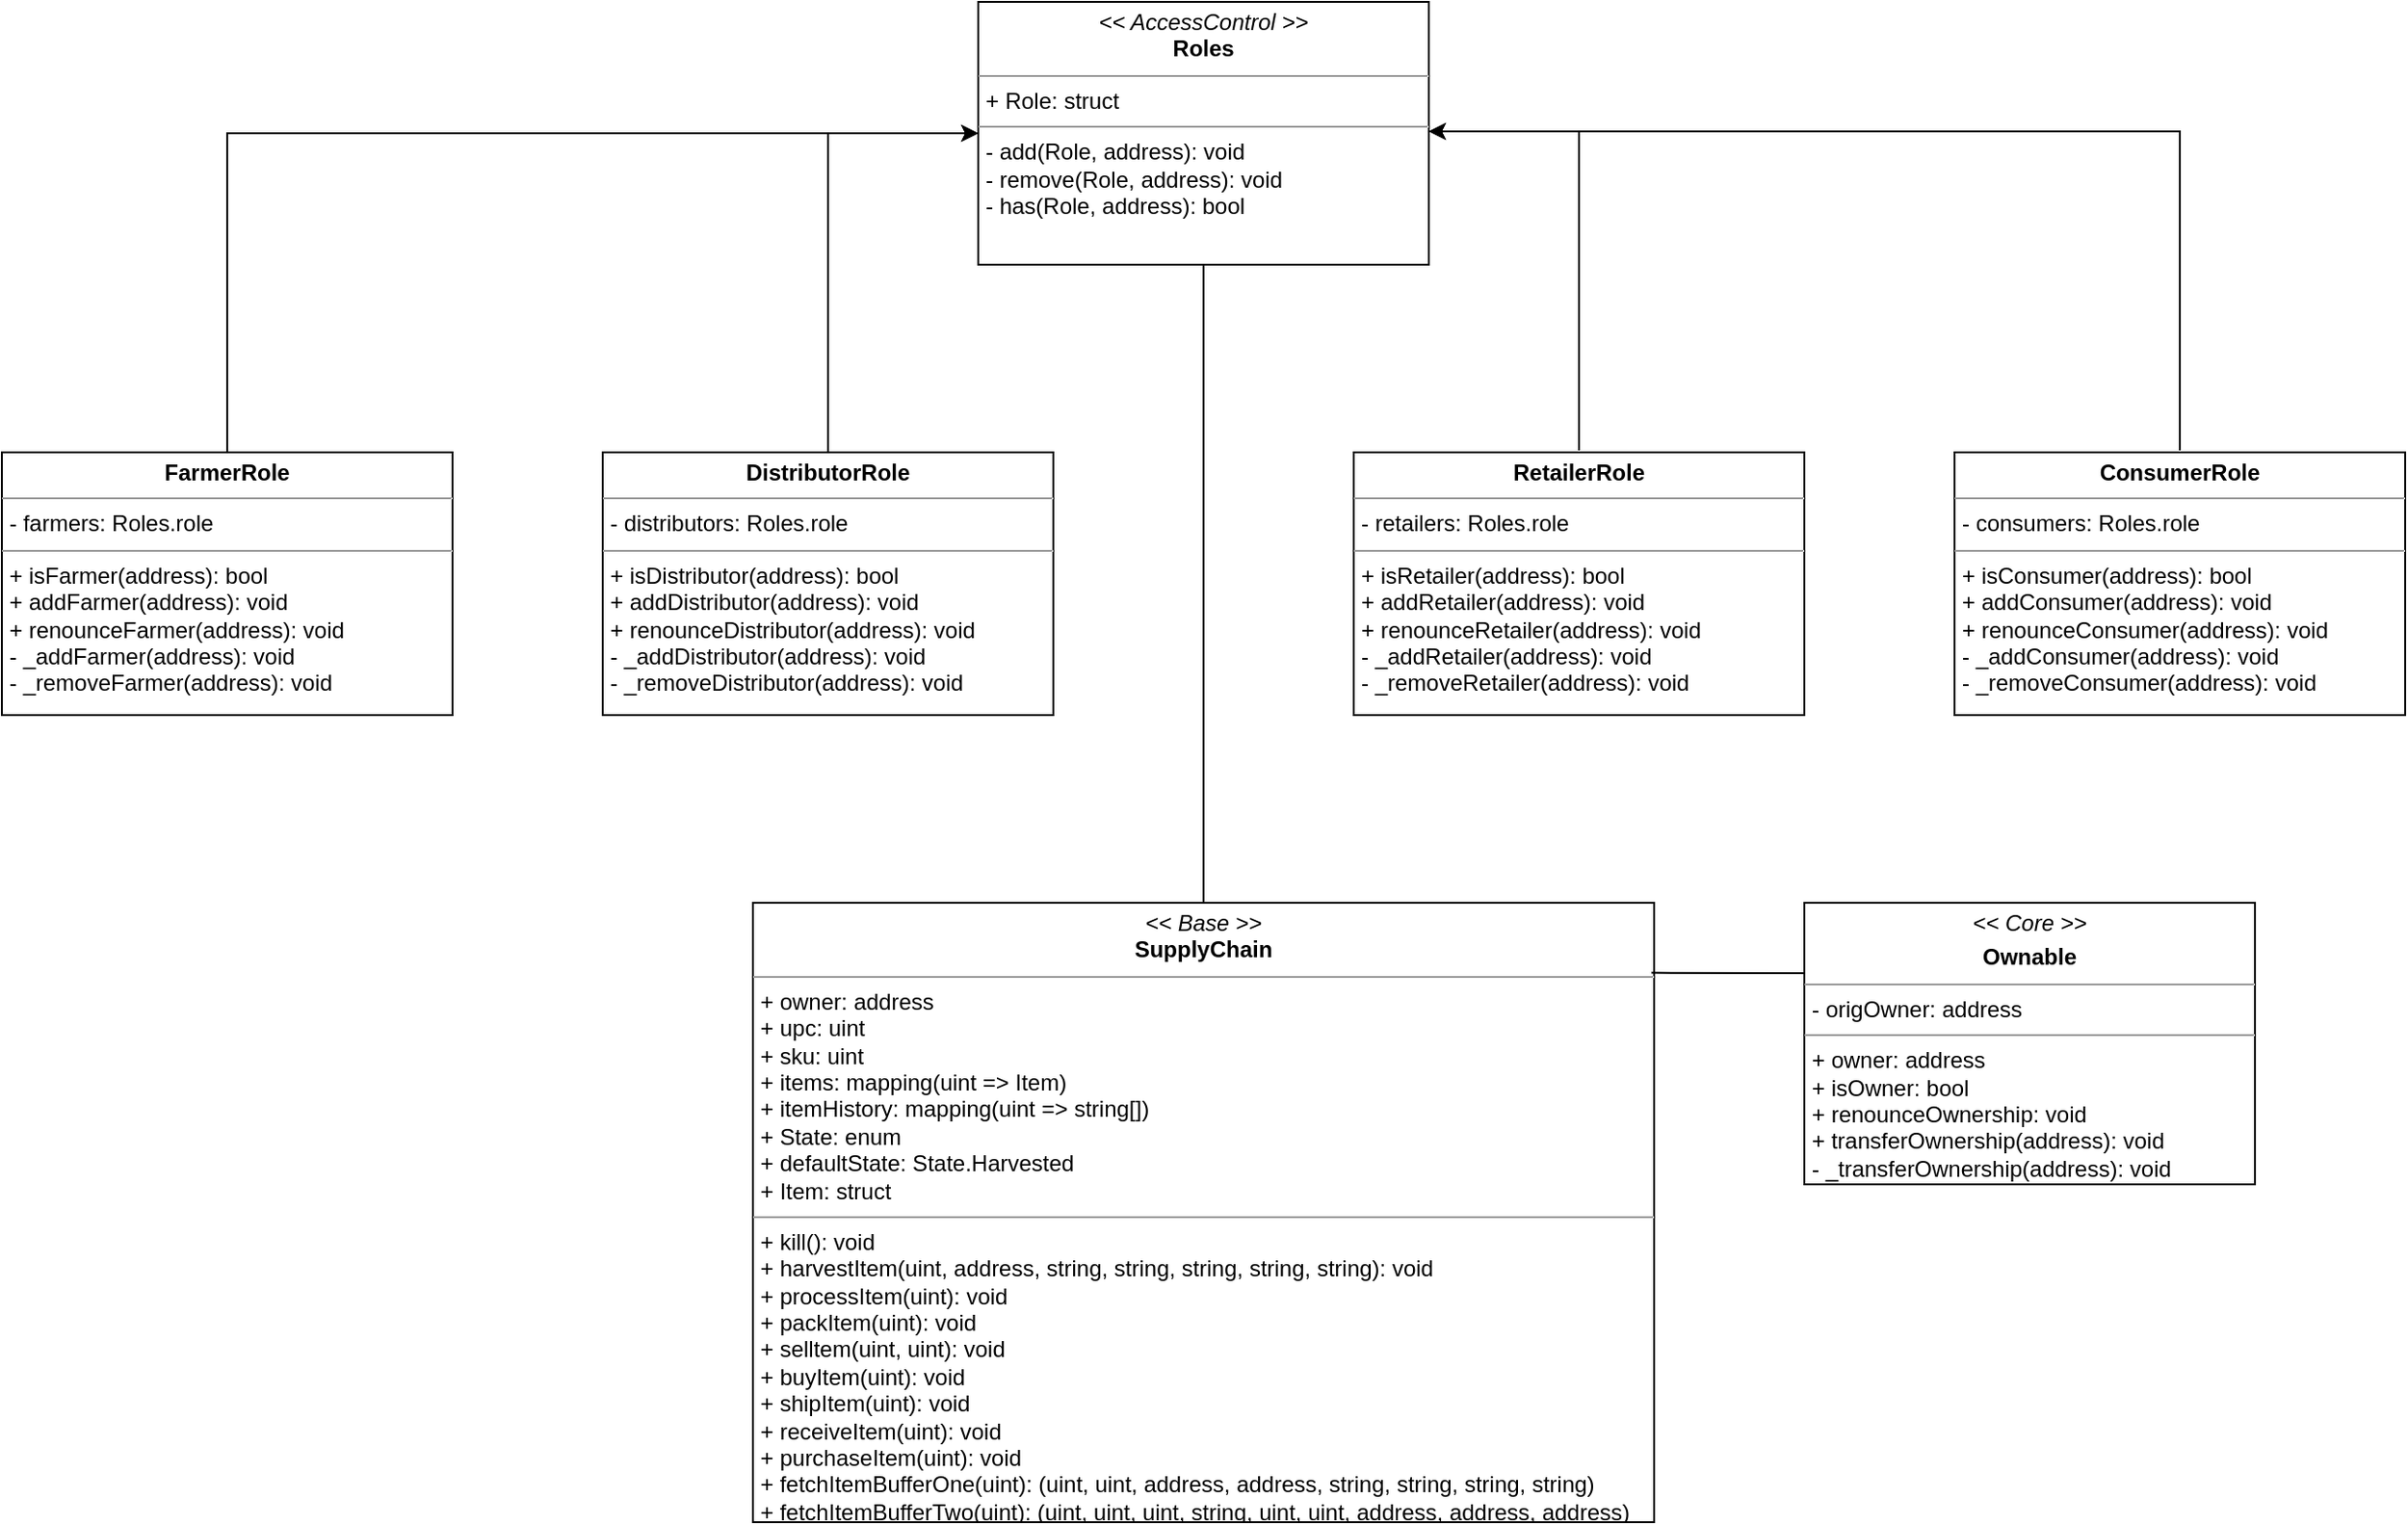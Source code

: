 <mxfile version="14.6.6" type="device"><diagram name="Page-1" id="c4acf3e9-155e-7222-9cf6-157b1a14988f"><mxGraphModel dx="3702" dy="2638" grid="1" gridSize="10" guides="1" tooltips="1" connect="1" arrows="1" fold="1" page="1" pageScale="1" pageWidth="850" pageHeight="1100" background="#ffffff" math="0" shadow="0"><root><mxCell id="0"/><mxCell id="1" parent="0"/><mxCell id="5d2195bd80daf111-18" value="&lt;p style=&quot;margin: 0px ; margin-top: 4px ; text-align: center&quot;&gt;&lt;i&gt;&amp;lt;&amp;lt; AccessControl &amp;gt;&amp;gt;&lt;/i&gt;&lt;br&gt;&lt;b&gt;Roles&lt;/b&gt;&lt;/p&gt;&lt;hr size=&quot;1&quot;&gt;&lt;p style=&quot;margin: 0px ; margin-left: 4px&quot;&gt;+ Role: struct&lt;br&gt;&lt;/p&gt;&lt;hr size=&quot;1&quot;&gt;&lt;p style=&quot;margin: 0px ; margin-left: 4px&quot;&gt;- add(Role, address): void&lt;br&gt;- remove(Role, address): void&lt;/p&gt;&lt;p style=&quot;margin: 0px ; margin-left: 4px&quot;&gt;- has(Role, address): bool&lt;/p&gt;" style="verticalAlign=top;align=left;overflow=fill;fontSize=12;fontFamily=Helvetica;html=1;rounded=0;shadow=0;comic=0;labelBackgroundColor=none;strokeWidth=1" parent="1" vertex="1"><mxGeometry x="160" y="-760" width="240" height="140" as="geometry"/></mxCell><mxCell id="xTIKOOWHb8mw-hHBMEch-2" value="" style="edgeStyle=orthogonalEdgeStyle;rounded=0;orthogonalLoop=1;jettySize=auto;html=1;entryX=0;entryY=0.5;entryDx=0;entryDy=0;" edge="1" parent="1" source="xTIKOOWHb8mw-hHBMEch-1" target="5d2195bd80daf111-18"><mxGeometry relative="1" as="geometry"><Array as="points"><mxPoint x="-240" y="-690"/></Array></mxGeometry></mxCell><mxCell id="xTIKOOWHb8mw-hHBMEch-1" value="&lt;p style=&quot;margin: 0px ; margin-top: 4px ; text-align: center&quot;&gt;&lt;b&gt;FarmerRole&lt;/b&gt;&lt;/p&gt;&lt;hr size=&quot;1&quot;&gt;&lt;p style=&quot;margin: 0px ; margin-left: 4px&quot;&gt;- farmers: Roles.role&lt;br&gt;&lt;/p&gt;&lt;hr size=&quot;1&quot;&gt;&lt;p style=&quot;margin: 0px ; margin-left: 4px&quot;&gt;+ isFarmer(address): bool&lt;br&gt;&lt;/p&gt;&lt;p style=&quot;margin: 0px ; margin-left: 4px&quot;&gt;+ addFarmer(address): void&lt;br&gt;+ renounceFarmer(address): void&lt;/p&gt;&lt;p style=&quot;margin: 0px ; margin-left: 4px&quot;&gt;- _addFarmer(address): void&lt;/p&gt;&lt;p style=&quot;margin: 0px ; margin-left: 4px&quot;&gt;- _removeFarmer(address): void&lt;/p&gt;" style="verticalAlign=top;align=left;overflow=fill;fontSize=12;fontFamily=Helvetica;html=1;rounded=0;shadow=0;comic=0;labelBackgroundColor=none;strokeWidth=1" vertex="1" parent="1"><mxGeometry x="-360" y="-520" width="240" height="140" as="geometry"/></mxCell><mxCell id="xTIKOOWHb8mw-hHBMEch-3" value="&lt;p style=&quot;margin: 0px ; margin-top: 4px ; text-align: center&quot;&gt;&lt;b&gt;DistributorRole&lt;/b&gt;&lt;/p&gt;&lt;hr size=&quot;1&quot;&gt;&lt;p style=&quot;margin: 0px ; margin-left: 4px&quot;&gt;- distributors: Roles.role&lt;br&gt;&lt;/p&gt;&lt;hr size=&quot;1&quot;&gt;&lt;p style=&quot;margin: 0px ; margin-left: 4px&quot;&gt;+ isDistributor(address): bool&lt;br&gt;&lt;/p&gt;&lt;p style=&quot;margin: 0px ; margin-left: 4px&quot;&gt;+ addDistributor(address): void&lt;br&gt;+ renounceDistributor(address): void&lt;/p&gt;&lt;p style=&quot;margin: 0px ; margin-left: 4px&quot;&gt;- _addDistributor(address): void&lt;/p&gt;&lt;p style=&quot;margin: 0px ; margin-left: 4px&quot;&gt;- _removeDistributor(address): void&lt;/p&gt;" style="verticalAlign=top;align=left;overflow=fill;fontSize=12;fontFamily=Helvetica;html=1;rounded=0;shadow=0;comic=0;labelBackgroundColor=none;strokeWidth=1" vertex="1" parent="1"><mxGeometry x="-40" y="-520" width="240" height="140" as="geometry"/></mxCell><mxCell id="xTIKOOWHb8mw-hHBMEch-4" value="" style="edgeStyle=orthogonalEdgeStyle;rounded=0;orthogonalLoop=1;jettySize=auto;html=1;exitX=0.5;exitY=0;exitDx=0;exitDy=0;entryX=0;entryY=0.5;entryDx=0;entryDy=0;" edge="1" parent="1" source="xTIKOOWHb8mw-hHBMEch-3" target="5d2195bd80daf111-18"><mxGeometry relative="1" as="geometry"><mxPoint x="-230" y="-510" as="sourcePoint"/><mxPoint x="100" y="-650" as="targetPoint"/><Array as="points"><mxPoint x="80" y="-690"/></Array></mxGeometry></mxCell><mxCell id="xTIKOOWHb8mw-hHBMEch-5" value="&lt;p style=&quot;margin: 0px ; margin-top: 4px ; text-align: center&quot;&gt;&lt;b&gt;RetailerRole&lt;/b&gt;&lt;/p&gt;&lt;hr size=&quot;1&quot;&gt;&lt;p style=&quot;margin: 0px ; margin-left: 4px&quot;&gt;- retailers: Roles.role&lt;br&gt;&lt;/p&gt;&lt;hr size=&quot;1&quot;&gt;&lt;p style=&quot;margin: 0px ; margin-left: 4px&quot;&gt;+ isRetailer(address): bool&lt;br&gt;&lt;/p&gt;&lt;p style=&quot;margin: 0px ; margin-left: 4px&quot;&gt;+ addRetailer(address): void&lt;br&gt;+ renounceRetailer(address): void&lt;/p&gt;&lt;p style=&quot;margin: 0px ; margin-left: 4px&quot;&gt;- _addRetailer(address): void&lt;/p&gt;&lt;p style=&quot;margin: 0px ; margin-left: 4px&quot;&gt;- _removeRetailer(address): void&lt;/p&gt;" style="verticalAlign=top;align=left;overflow=fill;fontSize=12;fontFamily=Helvetica;html=1;rounded=0;shadow=0;comic=0;labelBackgroundColor=none;strokeWidth=1" vertex="1" parent="1"><mxGeometry x="360" y="-520" width="240" height="140" as="geometry"/></mxCell><mxCell id="xTIKOOWHb8mw-hHBMEch-6" value="" style="edgeStyle=orthogonalEdgeStyle;rounded=0;orthogonalLoop=1;jettySize=auto;html=1;exitX=0.5;exitY=0;exitDx=0;exitDy=0;entryX=1;entryY=0.5;entryDx=0;entryDy=0;" edge="1" parent="1"><mxGeometry relative="1" as="geometry"><mxPoint x="480" y="-521" as="sourcePoint"/><mxPoint x="400" y="-691" as="targetPoint"/><Array as="points"><mxPoint x="480" y="-691"/></Array></mxGeometry></mxCell><mxCell id="xTIKOOWHb8mw-hHBMEch-7" value="&lt;p style=&quot;margin: 0px ; margin-top: 4px ; text-align: center&quot;&gt;&lt;b&gt;ConsumerRole&lt;/b&gt;&lt;/p&gt;&lt;hr size=&quot;1&quot;&gt;&lt;p style=&quot;margin: 0px ; margin-left: 4px&quot;&gt;- consumers: Roles.role&lt;br&gt;&lt;/p&gt;&lt;hr size=&quot;1&quot;&gt;&lt;p style=&quot;margin: 0px ; margin-left: 4px&quot;&gt;+ isConsumer(address): bool&lt;br&gt;&lt;/p&gt;&lt;p style=&quot;margin: 0px ; margin-left: 4px&quot;&gt;+ addConsumer(address): void&lt;br&gt;+ renounceConsumer(address): void&lt;/p&gt;&lt;p style=&quot;margin: 0px ; margin-left: 4px&quot;&gt;- _addConsumer(address): void&lt;/p&gt;&lt;p style=&quot;margin: 0px ; margin-left: 4px&quot;&gt;- _removeConsumer(address): void&lt;/p&gt;" style="verticalAlign=top;align=left;overflow=fill;fontSize=12;fontFamily=Helvetica;html=1;rounded=0;shadow=0;comic=0;labelBackgroundColor=none;strokeWidth=1" vertex="1" parent="1"><mxGeometry x="680" y="-520" width="240" height="140" as="geometry"/></mxCell><mxCell id="xTIKOOWHb8mw-hHBMEch-8" value="" style="edgeStyle=orthogonalEdgeStyle;rounded=0;orthogonalLoop=1;jettySize=auto;html=1;exitX=0.5;exitY=0;exitDx=0;exitDy=0;entryX=1;entryY=0.5;entryDx=0;entryDy=0;" edge="1" parent="1"><mxGeometry relative="1" as="geometry"><mxPoint x="800" y="-521" as="sourcePoint"/><mxPoint x="400" y="-691" as="targetPoint"/><Array as="points"><mxPoint x="800" y="-691"/></Array></mxGeometry></mxCell><mxCell id="xTIKOOWHb8mw-hHBMEch-9" value="&lt;p style=&quot;margin: 0px ; margin-top: 4px ; text-align: center&quot;&gt;&lt;i&gt;&amp;lt;&amp;lt; Base &amp;gt;&amp;gt;&lt;/i&gt;&lt;br&gt;&lt;b&gt;SupplyChain&lt;/b&gt;&lt;/p&gt;&lt;hr size=&quot;1&quot;&gt;&lt;p style=&quot;margin: 0px ; margin-left: 4px&quot;&gt;+ owner: address&lt;br&gt;&lt;/p&gt;&lt;p style=&quot;margin: 0px ; margin-left: 4px&quot;&gt;+ upc: uint&lt;/p&gt;&lt;p style=&quot;margin: 0px ; margin-left: 4px&quot;&gt;+ sku: uint&lt;/p&gt;&lt;p style=&quot;margin: 0px ; margin-left: 4px&quot;&gt;+ items: mapping(uint =&amp;gt; Item)&lt;/p&gt;&lt;p style=&quot;margin: 0px ; margin-left: 4px&quot;&gt;+ itemHistory: mapping(uint =&amp;gt; string[])&lt;/p&gt;&lt;p style=&quot;margin: 0px ; margin-left: 4px&quot;&gt;+ State: enum&lt;/p&gt;&lt;p style=&quot;margin: 0px ; margin-left: 4px&quot;&gt;+ defaultState: State.Harvested&lt;/p&gt;&lt;p style=&quot;margin: 0px ; margin-left: 4px&quot;&gt;+ Item: struct&lt;/p&gt;&lt;hr size=&quot;1&quot;&gt;&lt;p style=&quot;margin: 0px ; margin-left: 4px&quot;&gt;+ kill(): void&lt;/p&gt;&lt;p style=&quot;margin: 0px ; margin-left: 4px&quot;&gt;+&amp;nbsp;harvestItem(uint, address, string, string, string, string, string): void&lt;/p&gt;&lt;p style=&quot;margin: 0px ; margin-left: 4px&quot;&gt;+ processItem(uint): void&lt;/p&gt;&lt;p style=&quot;margin: 0px ; margin-left: 4px&quot;&gt;+ packItem(uint): void&lt;br&gt;&lt;/p&gt;&lt;p style=&quot;margin: 0px ; margin-left: 4px&quot;&gt;+ selltem(uint, uint): void&lt;br&gt;&lt;/p&gt;&lt;p style=&quot;margin: 0px ; margin-left: 4px&quot;&gt;+ buyItem(uint): void&lt;br&gt;&lt;/p&gt;&lt;p style=&quot;margin: 0px ; margin-left: 4px&quot;&gt;+ shipItem(uint): void&lt;br&gt;&lt;/p&gt;&lt;p style=&quot;margin: 0px ; margin-left: 4px&quot;&gt;+ receiveItem(uint): void&lt;br&gt;&lt;/p&gt;&lt;p style=&quot;margin: 0px ; margin-left: 4px&quot;&gt;+ purchaseItem(uint): void&lt;br&gt;&lt;/p&gt;&lt;p style=&quot;margin: 0px ; margin-left: 4px&quot;&gt;+ fetchItemBufferOne(uint): (uint, uint, address, address, string, string, string, string)&lt;br&gt;&lt;/p&gt;&lt;p style=&quot;margin: 0px ; margin-left: 4px&quot;&gt;+ fetchItemBufferTwo(uint): (uint, uint, uint, string, uint, uint, address, address, address)&lt;br&gt;&lt;/p&gt;" style="verticalAlign=top;align=left;overflow=fill;fontSize=12;fontFamily=Helvetica;html=1;rounded=0;shadow=0;comic=0;labelBackgroundColor=none;strokeWidth=1" vertex="1" parent="1"><mxGeometry x="40" y="-280" width="480" height="330" as="geometry"/></mxCell><mxCell id="xTIKOOWHb8mw-hHBMEch-10" value="" style="endArrow=none;html=1;entryX=0.5;entryY=1;entryDx=0;entryDy=0;exitX=0.5;exitY=0;exitDx=0;exitDy=0;" edge="1" parent="1" source="xTIKOOWHb8mw-hHBMEch-9" target="5d2195bd80daf111-18"><mxGeometry width="50" height="50" relative="1" as="geometry"><mxPoint x="300" y="-430" as="sourcePoint"/><mxPoint x="350" y="-480" as="targetPoint"/></mxGeometry></mxCell><mxCell id="xTIKOOWHb8mw-hHBMEch-11" value="&lt;p style=&quot;margin: 0px ; margin-top: 4px ; text-align: center&quot;&gt;&lt;i&gt;&amp;lt;&amp;lt; Core &amp;gt;&amp;gt;&lt;/i&gt;&lt;/p&gt;&lt;p style=&quot;margin: 0px ; margin-top: 4px ; text-align: center&quot;&gt;&lt;b&gt;Ownable&lt;/b&gt;&lt;/p&gt;&lt;hr size=&quot;1&quot;&gt;&lt;p style=&quot;margin: 0px ; margin-left: 4px&quot;&gt;- origOwner: address&lt;br&gt;&lt;/p&gt;&lt;hr size=&quot;1&quot;&gt;&lt;p style=&quot;margin: 0px ; margin-left: 4px&quot;&gt;+ owner: address&lt;/p&gt;&lt;p style=&quot;margin: 0px ; margin-left: 4px&quot;&gt;+ isOwner: bool&lt;/p&gt;&lt;p style=&quot;margin: 0px ; margin-left: 4px&quot;&gt;+ renounceOwnership: void&lt;/p&gt;&lt;p style=&quot;margin: 0px ; margin-left: 4px&quot;&gt;+ transferOwnership(address): void&lt;/p&gt;&lt;p style=&quot;margin: 0px ; margin-left: 4px&quot;&gt;- _transferOwnership(address): void&lt;/p&gt;" style="verticalAlign=top;align=left;overflow=fill;fontSize=12;fontFamily=Helvetica;html=1;rounded=0;shadow=0;comic=0;labelBackgroundColor=none;strokeWidth=1" vertex="1" parent="1"><mxGeometry x="600" y="-280" width="240" height="150" as="geometry"/></mxCell><mxCell id="xTIKOOWHb8mw-hHBMEch-13" value="" style="endArrow=none;html=1;exitX=0.997;exitY=0.113;exitDx=0;exitDy=0;exitPerimeter=0;entryX=0;entryY=0.25;entryDx=0;entryDy=0;" edge="1" parent="1" source="xTIKOOWHb8mw-hHBMEch-9" target="xTIKOOWHb8mw-hHBMEch-11"><mxGeometry width="50" height="50" relative="1" as="geometry"><mxPoint x="610" y="-300" as="sourcePoint"/><mxPoint x="660" y="-350" as="targetPoint"/></mxGeometry></mxCell></root></mxGraphModel></diagram></mxfile>